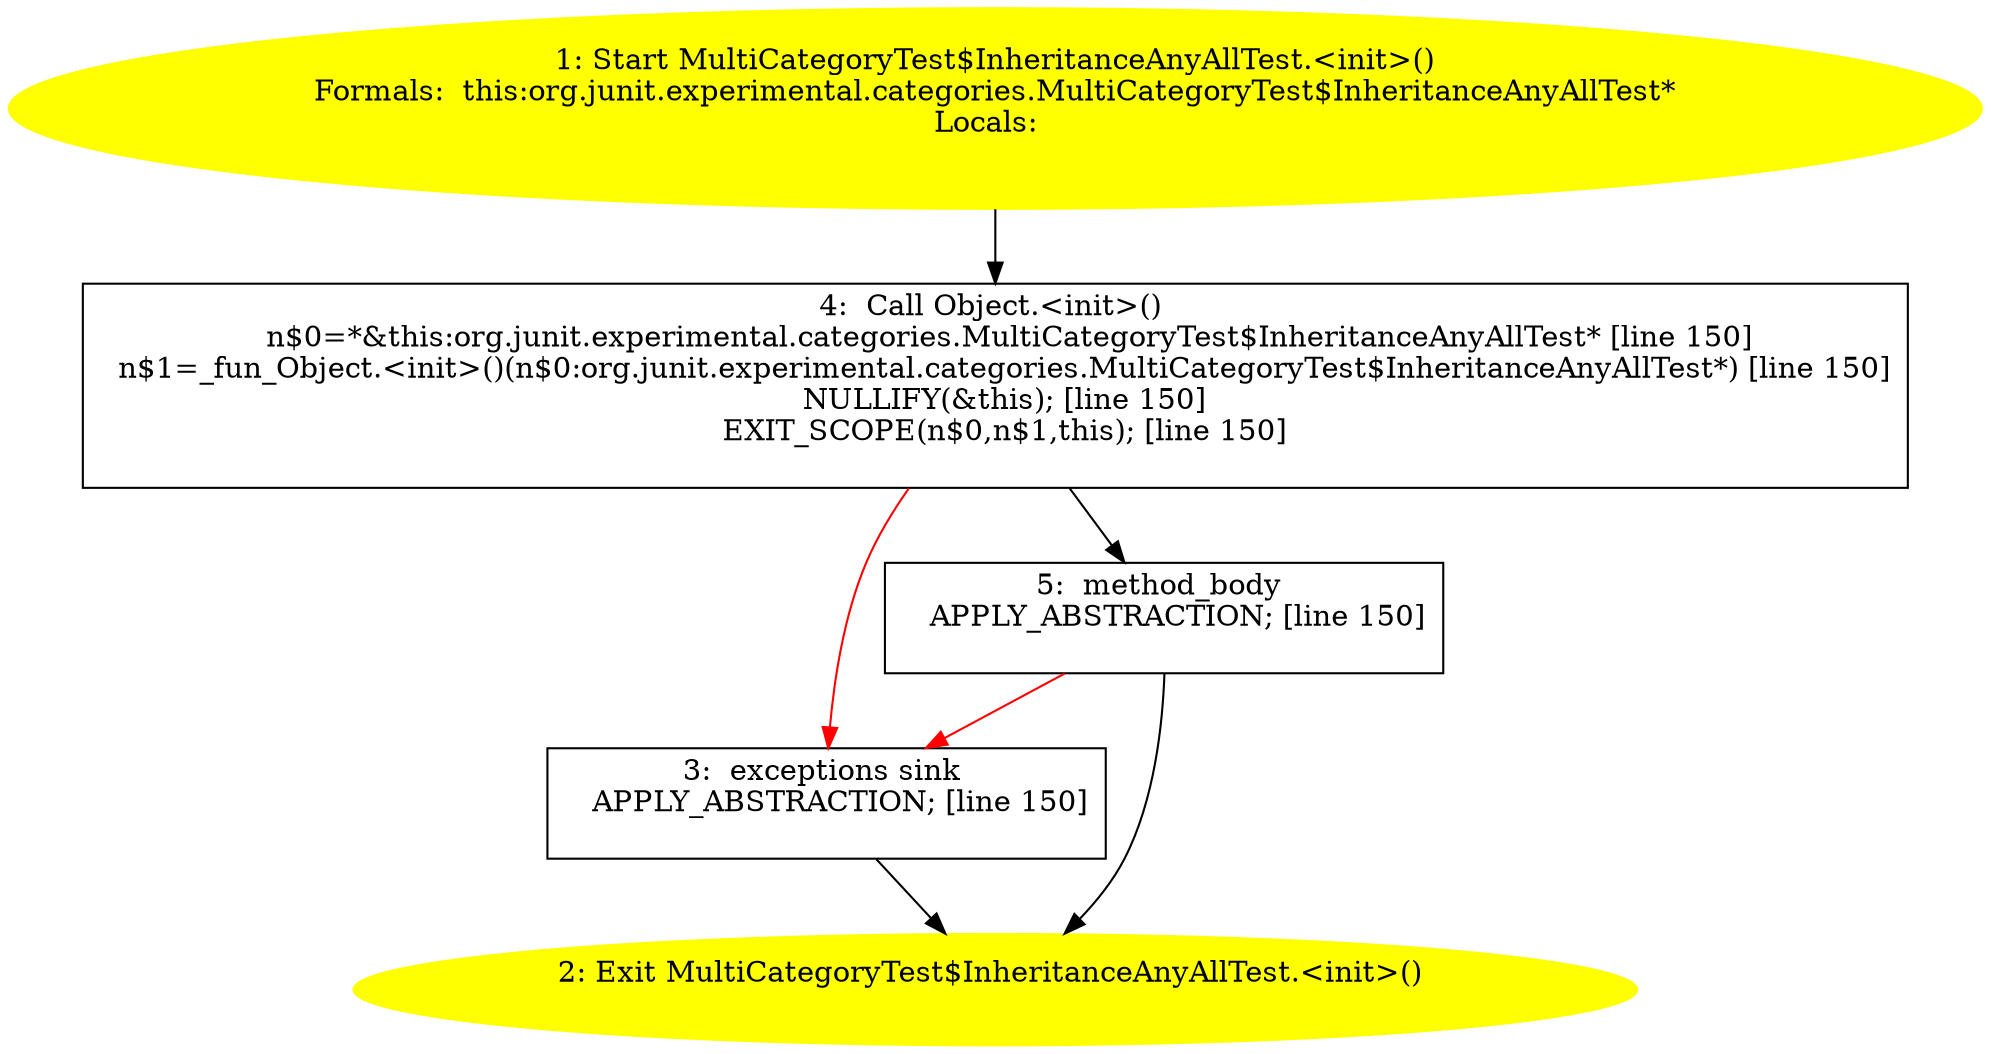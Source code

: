 /* @generated */
digraph cfg {
"org.junit.experimental.categories.MultiCategoryTest$InheritanceAnyAllTest.<init>().3702d625fd9ca6d94862ecea2f37b9bd_1" [label="1: Start MultiCategoryTest$InheritanceAnyAllTest.<init>()\nFormals:  this:org.junit.experimental.categories.MultiCategoryTest$InheritanceAnyAllTest*\nLocals:  \n  " color=yellow style=filled]
	

	 "org.junit.experimental.categories.MultiCategoryTest$InheritanceAnyAllTest.<init>().3702d625fd9ca6d94862ecea2f37b9bd_1" -> "org.junit.experimental.categories.MultiCategoryTest$InheritanceAnyAllTest.<init>().3702d625fd9ca6d94862ecea2f37b9bd_4" ;
"org.junit.experimental.categories.MultiCategoryTest$InheritanceAnyAllTest.<init>().3702d625fd9ca6d94862ecea2f37b9bd_2" [label="2: Exit MultiCategoryTest$InheritanceAnyAllTest.<init>() \n  " color=yellow style=filled]
	

"org.junit.experimental.categories.MultiCategoryTest$InheritanceAnyAllTest.<init>().3702d625fd9ca6d94862ecea2f37b9bd_3" [label="3:  exceptions sink \n   APPLY_ABSTRACTION; [line 150]\n " shape="box"]
	

	 "org.junit.experimental.categories.MultiCategoryTest$InheritanceAnyAllTest.<init>().3702d625fd9ca6d94862ecea2f37b9bd_3" -> "org.junit.experimental.categories.MultiCategoryTest$InheritanceAnyAllTest.<init>().3702d625fd9ca6d94862ecea2f37b9bd_2" ;
"org.junit.experimental.categories.MultiCategoryTest$InheritanceAnyAllTest.<init>().3702d625fd9ca6d94862ecea2f37b9bd_4" [label="4:  Call Object.<init>() \n   n$0=*&this:org.junit.experimental.categories.MultiCategoryTest$InheritanceAnyAllTest* [line 150]\n  n$1=_fun_Object.<init>()(n$0:org.junit.experimental.categories.MultiCategoryTest$InheritanceAnyAllTest*) [line 150]\n  NULLIFY(&this); [line 150]\n  EXIT_SCOPE(n$0,n$1,this); [line 150]\n " shape="box"]
	

	 "org.junit.experimental.categories.MultiCategoryTest$InheritanceAnyAllTest.<init>().3702d625fd9ca6d94862ecea2f37b9bd_4" -> "org.junit.experimental.categories.MultiCategoryTest$InheritanceAnyAllTest.<init>().3702d625fd9ca6d94862ecea2f37b9bd_5" ;
	 "org.junit.experimental.categories.MultiCategoryTest$InheritanceAnyAllTest.<init>().3702d625fd9ca6d94862ecea2f37b9bd_4" -> "org.junit.experimental.categories.MultiCategoryTest$InheritanceAnyAllTest.<init>().3702d625fd9ca6d94862ecea2f37b9bd_3" [color="red" ];
"org.junit.experimental.categories.MultiCategoryTest$InheritanceAnyAllTest.<init>().3702d625fd9ca6d94862ecea2f37b9bd_5" [label="5:  method_body \n   APPLY_ABSTRACTION; [line 150]\n " shape="box"]
	

	 "org.junit.experimental.categories.MultiCategoryTest$InheritanceAnyAllTest.<init>().3702d625fd9ca6d94862ecea2f37b9bd_5" -> "org.junit.experimental.categories.MultiCategoryTest$InheritanceAnyAllTest.<init>().3702d625fd9ca6d94862ecea2f37b9bd_2" ;
	 "org.junit.experimental.categories.MultiCategoryTest$InheritanceAnyAllTest.<init>().3702d625fd9ca6d94862ecea2f37b9bd_5" -> "org.junit.experimental.categories.MultiCategoryTest$InheritanceAnyAllTest.<init>().3702d625fd9ca6d94862ecea2f37b9bd_3" [color="red" ];
}
